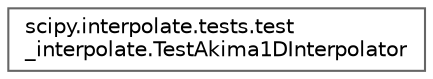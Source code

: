 digraph "Graphical Class Hierarchy"
{
 // LATEX_PDF_SIZE
  bgcolor="transparent";
  edge [fontname=Helvetica,fontsize=10,labelfontname=Helvetica,labelfontsize=10];
  node [fontname=Helvetica,fontsize=10,shape=box,height=0.2,width=0.4];
  rankdir="LR";
  Node0 [id="Node000000",label="scipy.interpolate.tests.test\l_interpolate.TestAkima1DInterpolator",height=0.2,width=0.4,color="grey40", fillcolor="white", style="filled",URL="$d9/dc9/classscipy_1_1interpolate_1_1tests_1_1test__interpolate_1_1TestAkima1DInterpolator.html",tooltip=" "];
}
